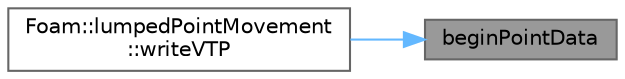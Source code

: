 digraph "beginPointData"
{
 // LATEX_PDF_SIZE
  bgcolor="transparent";
  edge [fontname=Helvetica,fontsize=10,labelfontname=Helvetica,labelfontsize=10];
  node [fontname=Helvetica,fontsize=10,shape=box,height=0.2,width=0.4];
  rankdir="RL";
  Node1 [id="Node000001",label="beginPointData",height=0.2,width=0.4,color="gray40", fillcolor="grey60", style="filled", fontcolor="black",tooltip=" "];
  Node1 -> Node2 [id="edge1_Node000001_Node000002",dir="back",color="steelblue1",style="solid",tooltip=" "];
  Node2 [id="Node000002",label="Foam::lumpedPointMovement\l::writeVTP",height=0.2,width=0.4,color="grey40", fillcolor="white", style="filled",URL="$classFoam_1_1lumpedPointMovement.html#a90382379d83dcb38671e66dbe5cfd347",tooltip=" "];
}
